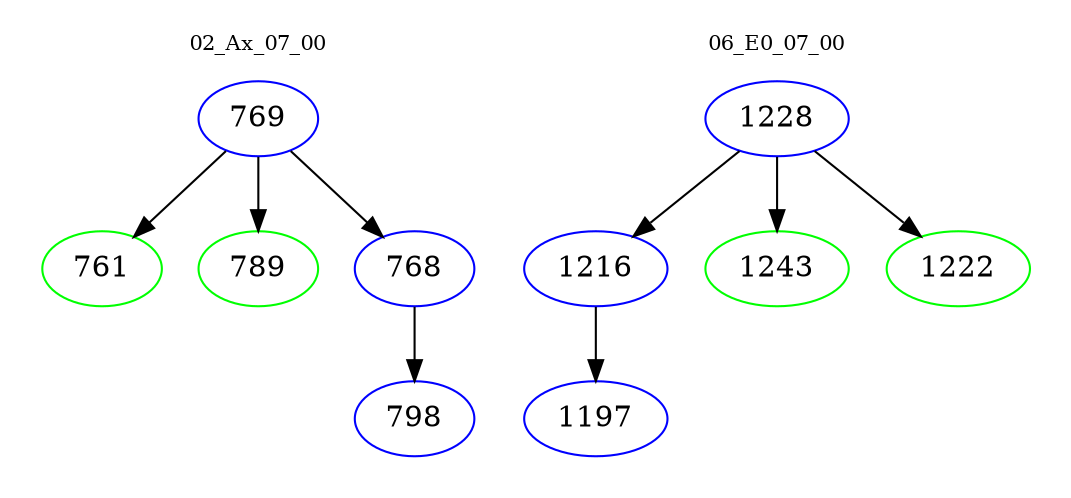 digraph{
subgraph cluster_0 {
color = white
label = "02_Ax_07_00";
fontsize=10;
T0_769 [label="769", color="blue"]
T0_769 -> T0_761 [color="black"]
T0_761 [label="761", color="green"]
T0_769 -> T0_789 [color="black"]
T0_789 [label="789", color="green"]
T0_769 -> T0_768 [color="black"]
T0_768 [label="768", color="blue"]
T0_768 -> T0_798 [color="black"]
T0_798 [label="798", color="blue"]
}
subgraph cluster_1 {
color = white
label = "06_E0_07_00";
fontsize=10;
T1_1228 [label="1228", color="blue"]
T1_1228 -> T1_1216 [color="black"]
T1_1216 [label="1216", color="blue"]
T1_1216 -> T1_1197 [color="black"]
T1_1197 [label="1197", color="blue"]
T1_1228 -> T1_1243 [color="black"]
T1_1243 [label="1243", color="green"]
T1_1228 -> T1_1222 [color="black"]
T1_1222 [label="1222", color="green"]
}
}
